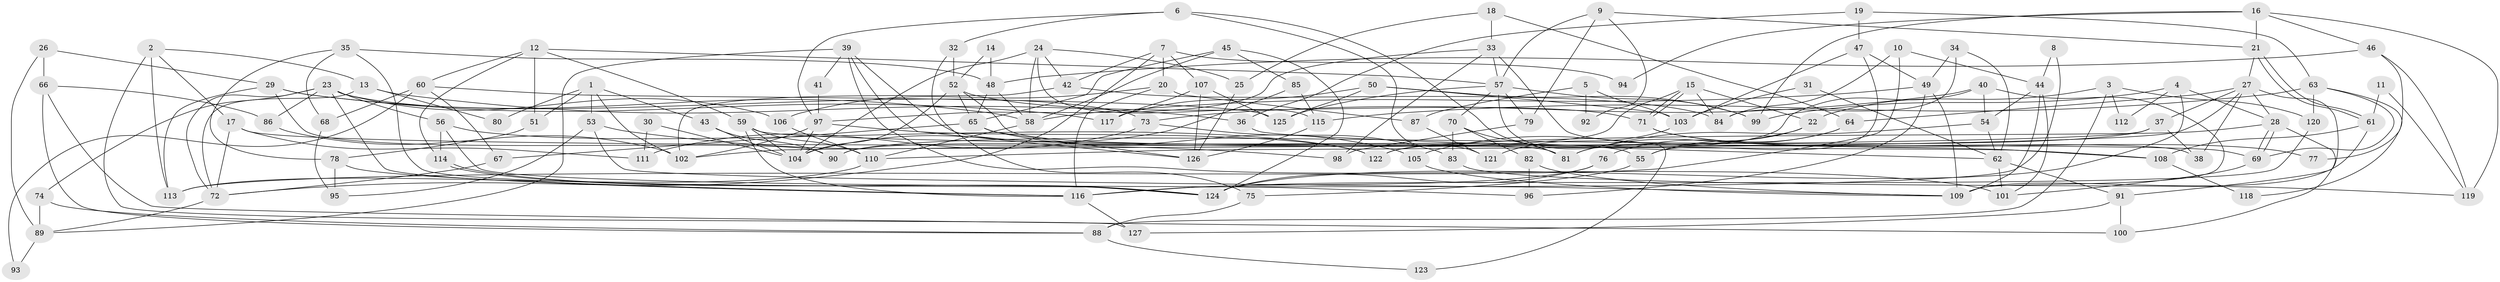 // Generated by graph-tools (version 1.1) at 2025/48/03/09/25 04:48:56]
// undirected, 127 vertices, 254 edges
graph export_dot {
graph [start="1"]
  node [color=gray90,style=filled];
  1;
  2;
  3;
  4;
  5;
  6;
  7;
  8;
  9;
  10;
  11;
  12;
  13;
  14;
  15;
  16;
  17;
  18;
  19;
  20;
  21;
  22;
  23;
  24;
  25;
  26;
  27;
  28;
  29;
  30;
  31;
  32;
  33;
  34;
  35;
  36;
  37;
  38;
  39;
  40;
  41;
  42;
  43;
  44;
  45;
  46;
  47;
  48;
  49;
  50;
  51;
  52;
  53;
  54;
  55;
  56;
  57;
  58;
  59;
  60;
  61;
  62;
  63;
  64;
  65;
  66;
  67;
  68;
  69;
  70;
  71;
  72;
  73;
  74;
  75;
  76;
  77;
  78;
  79;
  80;
  81;
  82;
  83;
  84;
  85;
  86;
  87;
  88;
  89;
  90;
  91;
  92;
  93;
  94;
  95;
  96;
  97;
  98;
  99;
  100;
  101;
  102;
  103;
  104;
  105;
  106;
  107;
  108;
  109;
  110;
  111;
  112;
  113;
  114;
  115;
  116;
  117;
  118;
  119;
  120;
  121;
  122;
  123;
  124;
  125;
  126;
  127;
  1 -- 51;
  1 -- 102;
  1 -- 43;
  1 -- 53;
  1 -- 80;
  2 -- 17;
  2 -- 113;
  2 -- 13;
  2 -- 127;
  3 -- 22;
  3 -- 120;
  3 -- 88;
  3 -- 112;
  4 -- 99;
  4 -- 28;
  4 -- 112;
  4 -- 124;
  5 -- 103;
  5 -- 87;
  5 -- 92;
  6 -- 81;
  6 -- 97;
  6 -- 32;
  6 -- 121;
  7 -- 107;
  7 -- 42;
  7 -- 20;
  7 -- 72;
  7 -- 94;
  8 -- 116;
  8 -- 44;
  9 -- 79;
  9 -- 21;
  9 -- 57;
  9 -- 92;
  10 -- 113;
  10 -- 44;
  10 -- 84;
  11 -- 119;
  11 -- 61;
  12 -- 57;
  12 -- 59;
  12 -- 51;
  12 -- 60;
  12 -- 114;
  13 -- 72;
  13 -- 36;
  13 -- 80;
  14 -- 48;
  14 -- 52;
  15 -- 71;
  15 -- 71;
  15 -- 22;
  15 -- 84;
  15 -- 90;
  16 -- 46;
  16 -- 21;
  16 -- 94;
  16 -- 99;
  16 -- 119;
  17 -- 72;
  17 -- 69;
  17 -- 111;
  18 -- 25;
  18 -- 33;
  18 -- 64;
  19 -- 36;
  19 -- 63;
  19 -- 47;
  20 -- 116;
  20 -- 87;
  20 -- 106;
  21 -- 27;
  21 -- 61;
  21 -- 61;
  22 -- 105;
  22 -- 55;
  23 -- 106;
  23 -- 116;
  23 -- 56;
  23 -- 72;
  23 -- 73;
  23 -- 74;
  23 -- 86;
  24 -- 58;
  24 -- 104;
  24 -- 25;
  24 -- 42;
  24 -- 115;
  25 -- 126;
  26 -- 66;
  26 -- 29;
  26 -- 89;
  27 -- 28;
  27 -- 38;
  27 -- 37;
  27 -- 64;
  27 -- 91;
  27 -- 110;
  28 -- 69;
  28 -- 69;
  28 -- 100;
  28 -- 122;
  29 -- 90;
  29 -- 117;
  29 -- 58;
  29 -- 113;
  30 -- 111;
  30 -- 104;
  31 -- 62;
  31 -- 103;
  32 -- 52;
  32 -- 75;
  33 -- 57;
  33 -- 97;
  33 -- 38;
  33 -- 98;
  34 -- 62;
  34 -- 84;
  34 -- 49;
  35 -- 48;
  35 -- 124;
  35 -- 68;
  35 -- 78;
  36 -- 62;
  37 -- 90;
  37 -- 38;
  37 -- 102;
  39 -- 89;
  39 -- 126;
  39 -- 41;
  39 -- 55;
  39 -- 101;
  40 -- 122;
  40 -- 109;
  40 -- 54;
  40 -- 73;
  41 -- 97;
  42 -- 84;
  42 -- 102;
  43 -- 104;
  43 -- 90;
  44 -- 101;
  44 -- 109;
  44 -- 54;
  45 -- 58;
  45 -- 124;
  45 -- 65;
  45 -- 85;
  46 -- 48;
  46 -- 119;
  46 -- 77;
  47 -- 55;
  47 -- 49;
  47 -- 103;
  48 -- 65;
  48 -- 58;
  49 -- 58;
  49 -- 96;
  49 -- 109;
  50 -- 125;
  50 -- 99;
  50 -- 103;
  50 -- 117;
  51 -- 78;
  52 -- 71;
  52 -- 81;
  52 -- 65;
  52 -- 104;
  53 -- 95;
  53 -- 98;
  53 -- 109;
  54 -- 62;
  54 -- 81;
  55 -- 75;
  56 -- 114;
  56 -- 96;
  56 -- 122;
  57 -- 70;
  57 -- 79;
  57 -- 99;
  57 -- 123;
  57 -- 125;
  58 -- 110;
  59 -- 110;
  59 -- 104;
  59 -- 108;
  59 -- 116;
  60 -- 67;
  60 -- 68;
  60 -- 93;
  60 -- 125;
  61 -- 109;
  61 -- 108;
  62 -- 91;
  62 -- 101;
  63 -- 115;
  63 -- 69;
  63 -- 118;
  63 -- 120;
  64 -- 76;
  64 -- 81;
  65 -- 67;
  65 -- 105;
  65 -- 126;
  66 -- 88;
  66 -- 86;
  66 -- 100;
  67 -- 72;
  68 -- 95;
  69 -- 101;
  70 -- 81;
  70 -- 82;
  70 -- 83;
  71 -- 108;
  71 -- 77;
  72 -- 89;
  73 -- 83;
  73 -- 111;
  74 -- 89;
  74 -- 88;
  75 -- 88;
  76 -- 124;
  76 -- 116;
  78 -- 116;
  78 -- 95;
  79 -- 98;
  82 -- 109;
  82 -- 96;
  83 -- 119;
  85 -- 104;
  85 -- 115;
  86 -- 102;
  87 -- 121;
  88 -- 123;
  89 -- 93;
  91 -- 127;
  91 -- 100;
  97 -- 102;
  97 -- 122;
  97 -- 104;
  103 -- 121;
  105 -- 109;
  106 -- 110;
  107 -- 125;
  107 -- 126;
  107 -- 117;
  108 -- 118;
  110 -- 113;
  114 -- 124;
  114 -- 124;
  115 -- 126;
  116 -- 127;
  120 -- 124;
}
